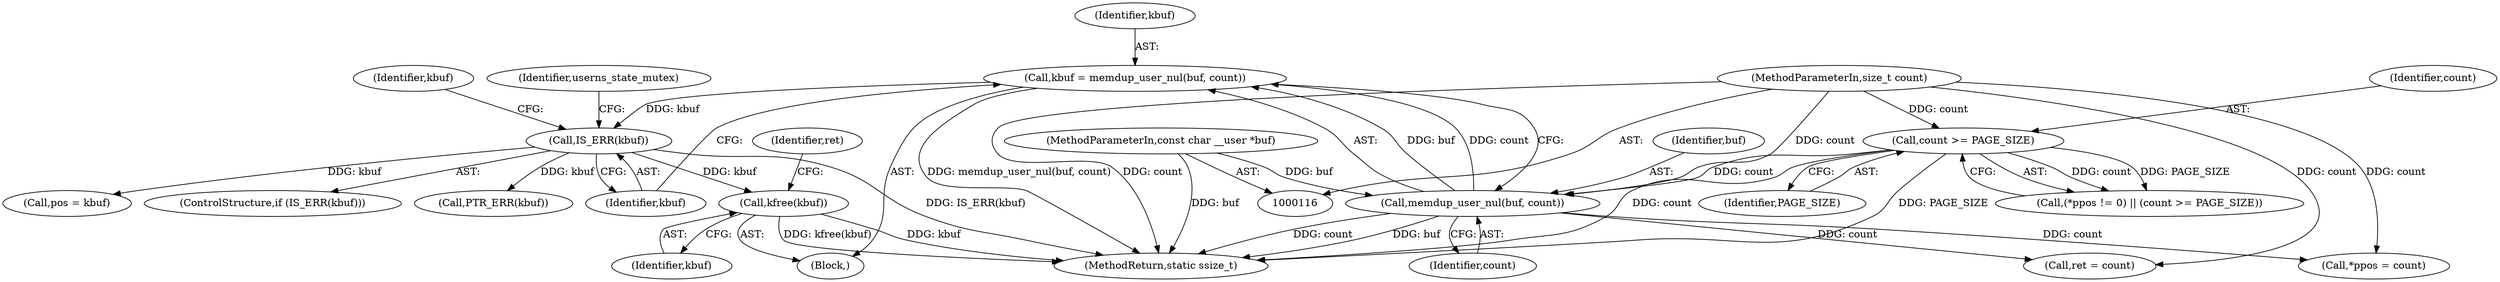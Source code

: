 digraph "0_linux_d2f007dbe7e4c9583eea6eb04d60001e85c6f1bd@API" {
"1000573" [label="(Call,kfree(kbuf))"];
"1000165" [label="(Call,IS_ERR(kbuf))"];
"1000159" [label="(Call,kbuf = memdup_user_nul(buf, count))"];
"1000161" [label="(Call,memdup_user_nul(buf, count))"];
"1000118" [label="(MethodParameterIn,const char __user *buf)"];
"1000153" [label="(Call,count >= PAGE_SIZE)"];
"1000119" [label="(MethodParameterIn,size_t count)"];
"1000204" [label="(Call,pos = kbuf)"];
"1000161" [label="(Call,memdup_user_nul(buf, count))"];
"1000164" [label="(ControlStructure,if (IS_ERR(kbuf)))"];
"1000528" [label="(Call,*ppos = count)"];
"1000165" [label="(Call,IS_ERR(kbuf))"];
"1000159" [label="(Call,kbuf = memdup_user_nul(buf, count))"];
"1000160" [label="(Identifier,kbuf)"];
"1000155" [label="(Identifier,PAGE_SIZE)"];
"1000153" [label="(Call,count >= PAGE_SIZE)"];
"1000163" [label="(Identifier,count)"];
"1000532" [label="(Call,ret = count)"];
"1000154" [label="(Identifier,count)"];
"1000119" [label="(MethodParameterIn,size_t count)"];
"1000124" [label="(Block,)"];
"1000162" [label="(Identifier,buf)"];
"1000148" [label="(Call,(*ppos != 0) || (count >= PAGE_SIZE))"];
"1000169" [label="(Identifier,kbuf)"];
"1000573" [label="(Call,kfree(kbuf))"];
"1000577" [label="(MethodReturn,static ssize_t)"];
"1000168" [label="(Call,PTR_ERR(kbuf))"];
"1000166" [label="(Identifier,kbuf)"];
"1000172" [label="(Identifier,userns_state_mutex)"];
"1000118" [label="(MethodParameterIn,const char __user *buf)"];
"1000574" [label="(Identifier,kbuf)"];
"1000576" [label="(Identifier,ret)"];
"1000573" -> "1000124"  [label="AST: "];
"1000573" -> "1000574"  [label="CFG: "];
"1000574" -> "1000573"  [label="AST: "];
"1000576" -> "1000573"  [label="CFG: "];
"1000573" -> "1000577"  [label="DDG: kbuf"];
"1000573" -> "1000577"  [label="DDG: kfree(kbuf)"];
"1000165" -> "1000573"  [label="DDG: kbuf"];
"1000165" -> "1000164"  [label="AST: "];
"1000165" -> "1000166"  [label="CFG: "];
"1000166" -> "1000165"  [label="AST: "];
"1000169" -> "1000165"  [label="CFG: "];
"1000172" -> "1000165"  [label="CFG: "];
"1000165" -> "1000577"  [label="DDG: IS_ERR(kbuf)"];
"1000159" -> "1000165"  [label="DDG: kbuf"];
"1000165" -> "1000168"  [label="DDG: kbuf"];
"1000165" -> "1000204"  [label="DDG: kbuf"];
"1000159" -> "1000124"  [label="AST: "];
"1000159" -> "1000161"  [label="CFG: "];
"1000160" -> "1000159"  [label="AST: "];
"1000161" -> "1000159"  [label="AST: "];
"1000166" -> "1000159"  [label="CFG: "];
"1000159" -> "1000577"  [label="DDG: memdup_user_nul(buf, count)"];
"1000161" -> "1000159"  [label="DDG: buf"];
"1000161" -> "1000159"  [label="DDG: count"];
"1000161" -> "1000163"  [label="CFG: "];
"1000162" -> "1000161"  [label="AST: "];
"1000163" -> "1000161"  [label="AST: "];
"1000161" -> "1000577"  [label="DDG: count"];
"1000161" -> "1000577"  [label="DDG: buf"];
"1000118" -> "1000161"  [label="DDG: buf"];
"1000153" -> "1000161"  [label="DDG: count"];
"1000119" -> "1000161"  [label="DDG: count"];
"1000161" -> "1000528"  [label="DDG: count"];
"1000161" -> "1000532"  [label="DDG: count"];
"1000118" -> "1000116"  [label="AST: "];
"1000118" -> "1000577"  [label="DDG: buf"];
"1000153" -> "1000148"  [label="AST: "];
"1000153" -> "1000155"  [label="CFG: "];
"1000154" -> "1000153"  [label="AST: "];
"1000155" -> "1000153"  [label="AST: "];
"1000148" -> "1000153"  [label="CFG: "];
"1000153" -> "1000577"  [label="DDG: PAGE_SIZE"];
"1000153" -> "1000577"  [label="DDG: count"];
"1000153" -> "1000148"  [label="DDG: count"];
"1000153" -> "1000148"  [label="DDG: PAGE_SIZE"];
"1000119" -> "1000153"  [label="DDG: count"];
"1000119" -> "1000116"  [label="AST: "];
"1000119" -> "1000577"  [label="DDG: count"];
"1000119" -> "1000528"  [label="DDG: count"];
"1000119" -> "1000532"  [label="DDG: count"];
}

